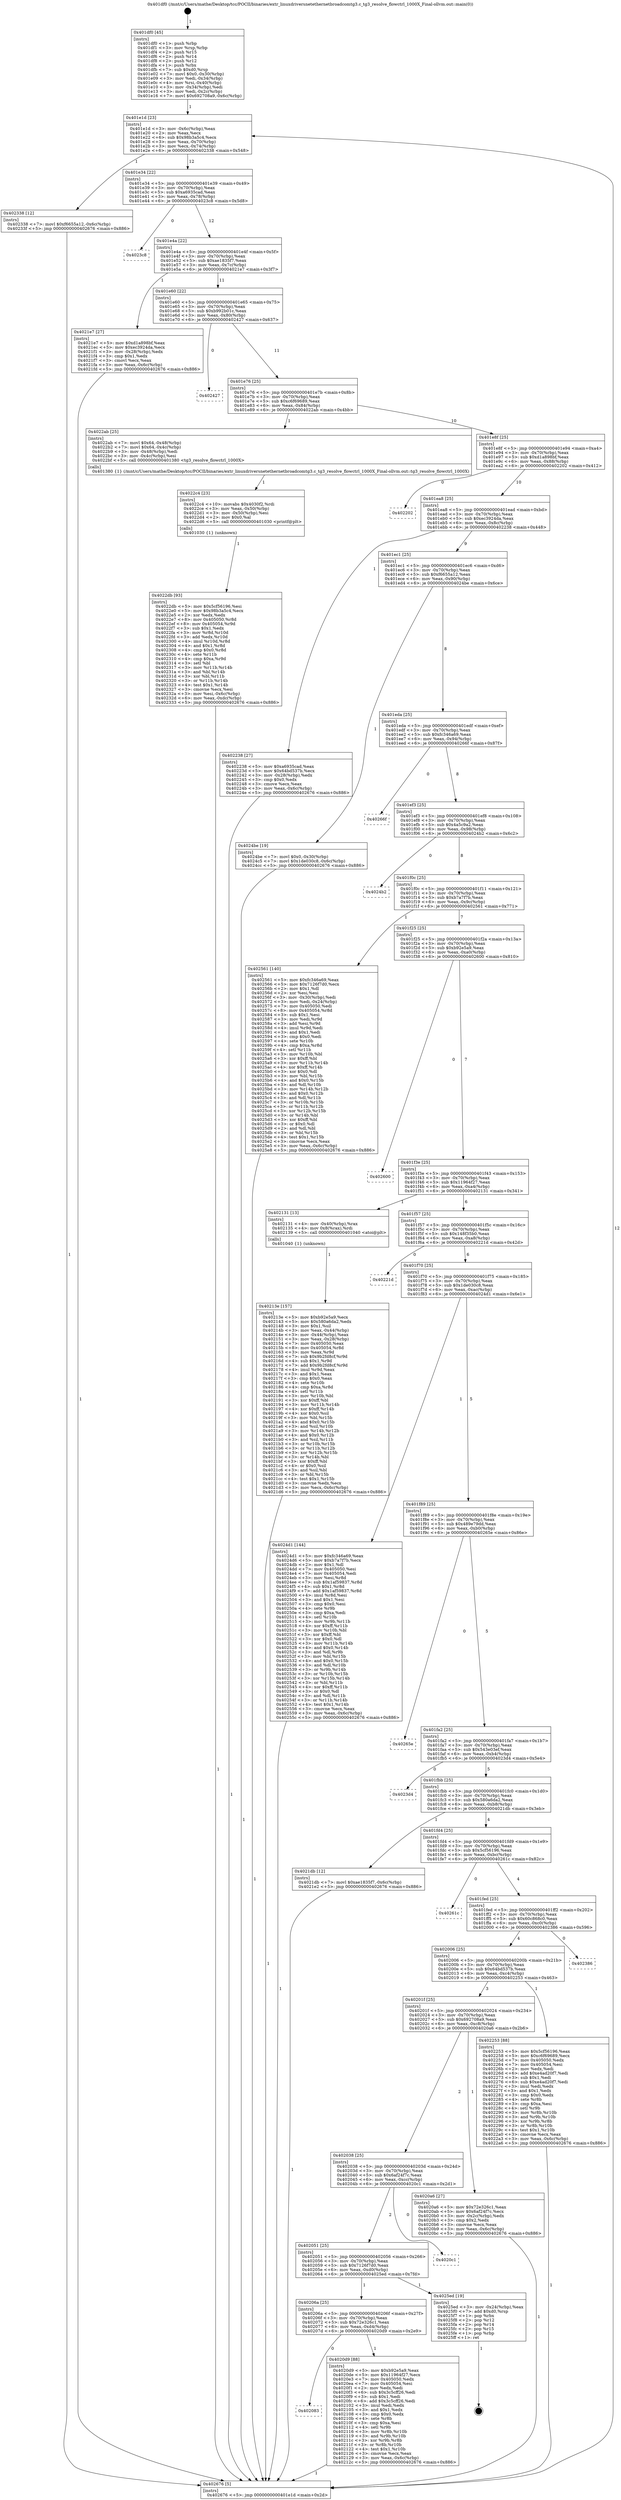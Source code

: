 digraph "0x401df0" {
  label = "0x401df0 (/mnt/c/Users/mathe/Desktop/tcc/POCII/binaries/extr_linuxdriversnetethernetbroadcomtg3.c_tg3_resolve_flowctrl_1000X_Final-ollvm.out::main(0))"
  labelloc = "t"
  node[shape=record]

  Entry [label="",width=0.3,height=0.3,shape=circle,fillcolor=black,style=filled]
  "0x401e1d" [label="{
     0x401e1d [23]\l
     | [instrs]\l
     &nbsp;&nbsp;0x401e1d \<+3\>: mov -0x6c(%rbp),%eax\l
     &nbsp;&nbsp;0x401e20 \<+2\>: mov %eax,%ecx\l
     &nbsp;&nbsp;0x401e22 \<+6\>: sub $0x98b3a5c4,%ecx\l
     &nbsp;&nbsp;0x401e28 \<+3\>: mov %eax,-0x70(%rbp)\l
     &nbsp;&nbsp;0x401e2b \<+3\>: mov %ecx,-0x74(%rbp)\l
     &nbsp;&nbsp;0x401e2e \<+6\>: je 0000000000402338 \<main+0x548\>\l
  }"]
  "0x402338" [label="{
     0x402338 [12]\l
     | [instrs]\l
     &nbsp;&nbsp;0x402338 \<+7\>: movl $0xf6655a12,-0x6c(%rbp)\l
     &nbsp;&nbsp;0x40233f \<+5\>: jmp 0000000000402676 \<main+0x886\>\l
  }"]
  "0x401e34" [label="{
     0x401e34 [22]\l
     | [instrs]\l
     &nbsp;&nbsp;0x401e34 \<+5\>: jmp 0000000000401e39 \<main+0x49\>\l
     &nbsp;&nbsp;0x401e39 \<+3\>: mov -0x70(%rbp),%eax\l
     &nbsp;&nbsp;0x401e3c \<+5\>: sub $0xa6935cad,%eax\l
     &nbsp;&nbsp;0x401e41 \<+3\>: mov %eax,-0x78(%rbp)\l
     &nbsp;&nbsp;0x401e44 \<+6\>: je 00000000004023c8 \<main+0x5d8\>\l
  }"]
  Exit [label="",width=0.3,height=0.3,shape=circle,fillcolor=black,style=filled,peripheries=2]
  "0x4023c8" [label="{
     0x4023c8\l
  }", style=dashed]
  "0x401e4a" [label="{
     0x401e4a [22]\l
     | [instrs]\l
     &nbsp;&nbsp;0x401e4a \<+5\>: jmp 0000000000401e4f \<main+0x5f\>\l
     &nbsp;&nbsp;0x401e4f \<+3\>: mov -0x70(%rbp),%eax\l
     &nbsp;&nbsp;0x401e52 \<+5\>: sub $0xae1835f7,%eax\l
     &nbsp;&nbsp;0x401e57 \<+3\>: mov %eax,-0x7c(%rbp)\l
     &nbsp;&nbsp;0x401e5a \<+6\>: je 00000000004021e7 \<main+0x3f7\>\l
  }"]
  "0x4022db" [label="{
     0x4022db [93]\l
     | [instrs]\l
     &nbsp;&nbsp;0x4022db \<+5\>: mov $0x5cf56196,%esi\l
     &nbsp;&nbsp;0x4022e0 \<+5\>: mov $0x98b3a5c4,%ecx\l
     &nbsp;&nbsp;0x4022e5 \<+2\>: xor %edx,%edx\l
     &nbsp;&nbsp;0x4022e7 \<+8\>: mov 0x405050,%r8d\l
     &nbsp;&nbsp;0x4022ef \<+8\>: mov 0x405054,%r9d\l
     &nbsp;&nbsp;0x4022f7 \<+3\>: sub $0x1,%edx\l
     &nbsp;&nbsp;0x4022fa \<+3\>: mov %r8d,%r10d\l
     &nbsp;&nbsp;0x4022fd \<+3\>: add %edx,%r10d\l
     &nbsp;&nbsp;0x402300 \<+4\>: imul %r10d,%r8d\l
     &nbsp;&nbsp;0x402304 \<+4\>: and $0x1,%r8d\l
     &nbsp;&nbsp;0x402308 \<+4\>: cmp $0x0,%r8d\l
     &nbsp;&nbsp;0x40230c \<+4\>: sete %r11b\l
     &nbsp;&nbsp;0x402310 \<+4\>: cmp $0xa,%r9d\l
     &nbsp;&nbsp;0x402314 \<+3\>: setl %bl\l
     &nbsp;&nbsp;0x402317 \<+3\>: mov %r11b,%r14b\l
     &nbsp;&nbsp;0x40231a \<+3\>: and %bl,%r14b\l
     &nbsp;&nbsp;0x40231d \<+3\>: xor %bl,%r11b\l
     &nbsp;&nbsp;0x402320 \<+3\>: or %r11b,%r14b\l
     &nbsp;&nbsp;0x402323 \<+4\>: test $0x1,%r14b\l
     &nbsp;&nbsp;0x402327 \<+3\>: cmovne %ecx,%esi\l
     &nbsp;&nbsp;0x40232a \<+3\>: mov %esi,-0x6c(%rbp)\l
     &nbsp;&nbsp;0x40232d \<+6\>: mov %eax,-0xdc(%rbp)\l
     &nbsp;&nbsp;0x402333 \<+5\>: jmp 0000000000402676 \<main+0x886\>\l
  }"]
  "0x4021e7" [label="{
     0x4021e7 [27]\l
     | [instrs]\l
     &nbsp;&nbsp;0x4021e7 \<+5\>: mov $0xd1a898bf,%eax\l
     &nbsp;&nbsp;0x4021ec \<+5\>: mov $0xec3924da,%ecx\l
     &nbsp;&nbsp;0x4021f1 \<+3\>: mov -0x28(%rbp),%edx\l
     &nbsp;&nbsp;0x4021f4 \<+3\>: cmp $0x1,%edx\l
     &nbsp;&nbsp;0x4021f7 \<+3\>: cmovl %ecx,%eax\l
     &nbsp;&nbsp;0x4021fa \<+3\>: mov %eax,-0x6c(%rbp)\l
     &nbsp;&nbsp;0x4021fd \<+5\>: jmp 0000000000402676 \<main+0x886\>\l
  }"]
  "0x401e60" [label="{
     0x401e60 [22]\l
     | [instrs]\l
     &nbsp;&nbsp;0x401e60 \<+5\>: jmp 0000000000401e65 \<main+0x75\>\l
     &nbsp;&nbsp;0x401e65 \<+3\>: mov -0x70(%rbp),%eax\l
     &nbsp;&nbsp;0x401e68 \<+5\>: sub $0xb992b01c,%eax\l
     &nbsp;&nbsp;0x401e6d \<+3\>: mov %eax,-0x80(%rbp)\l
     &nbsp;&nbsp;0x401e70 \<+6\>: je 0000000000402427 \<main+0x637\>\l
  }"]
  "0x4022c4" [label="{
     0x4022c4 [23]\l
     | [instrs]\l
     &nbsp;&nbsp;0x4022c4 \<+10\>: movabs $0x4030f2,%rdi\l
     &nbsp;&nbsp;0x4022ce \<+3\>: mov %eax,-0x50(%rbp)\l
     &nbsp;&nbsp;0x4022d1 \<+3\>: mov -0x50(%rbp),%esi\l
     &nbsp;&nbsp;0x4022d4 \<+2\>: mov $0x0,%al\l
     &nbsp;&nbsp;0x4022d6 \<+5\>: call 0000000000401030 \<printf@plt\>\l
     | [calls]\l
     &nbsp;&nbsp;0x401030 \{1\} (unknown)\l
  }"]
  "0x402427" [label="{
     0x402427\l
  }", style=dashed]
  "0x401e76" [label="{
     0x401e76 [25]\l
     | [instrs]\l
     &nbsp;&nbsp;0x401e76 \<+5\>: jmp 0000000000401e7b \<main+0x8b\>\l
     &nbsp;&nbsp;0x401e7b \<+3\>: mov -0x70(%rbp),%eax\l
     &nbsp;&nbsp;0x401e7e \<+5\>: sub $0xc6f69689,%eax\l
     &nbsp;&nbsp;0x401e83 \<+6\>: mov %eax,-0x84(%rbp)\l
     &nbsp;&nbsp;0x401e89 \<+6\>: je 00000000004022ab \<main+0x4bb\>\l
  }"]
  "0x40213e" [label="{
     0x40213e [157]\l
     | [instrs]\l
     &nbsp;&nbsp;0x40213e \<+5\>: mov $0xb92e5a9,%ecx\l
     &nbsp;&nbsp;0x402143 \<+5\>: mov $0x580a6da2,%edx\l
     &nbsp;&nbsp;0x402148 \<+3\>: mov $0x1,%sil\l
     &nbsp;&nbsp;0x40214b \<+3\>: mov %eax,-0x44(%rbp)\l
     &nbsp;&nbsp;0x40214e \<+3\>: mov -0x44(%rbp),%eax\l
     &nbsp;&nbsp;0x402151 \<+3\>: mov %eax,-0x28(%rbp)\l
     &nbsp;&nbsp;0x402154 \<+7\>: mov 0x405050,%eax\l
     &nbsp;&nbsp;0x40215b \<+8\>: mov 0x405054,%r8d\l
     &nbsp;&nbsp;0x402163 \<+3\>: mov %eax,%r9d\l
     &nbsp;&nbsp;0x402166 \<+7\>: sub $0x9b2fd8cf,%r9d\l
     &nbsp;&nbsp;0x40216d \<+4\>: sub $0x1,%r9d\l
     &nbsp;&nbsp;0x402171 \<+7\>: add $0x9b2fd8cf,%r9d\l
     &nbsp;&nbsp;0x402178 \<+4\>: imul %r9d,%eax\l
     &nbsp;&nbsp;0x40217c \<+3\>: and $0x1,%eax\l
     &nbsp;&nbsp;0x40217f \<+3\>: cmp $0x0,%eax\l
     &nbsp;&nbsp;0x402182 \<+4\>: sete %r10b\l
     &nbsp;&nbsp;0x402186 \<+4\>: cmp $0xa,%r8d\l
     &nbsp;&nbsp;0x40218a \<+4\>: setl %r11b\l
     &nbsp;&nbsp;0x40218e \<+3\>: mov %r10b,%bl\l
     &nbsp;&nbsp;0x402191 \<+3\>: xor $0xff,%bl\l
     &nbsp;&nbsp;0x402194 \<+3\>: mov %r11b,%r14b\l
     &nbsp;&nbsp;0x402197 \<+4\>: xor $0xff,%r14b\l
     &nbsp;&nbsp;0x40219b \<+4\>: xor $0x0,%sil\l
     &nbsp;&nbsp;0x40219f \<+3\>: mov %bl,%r15b\l
     &nbsp;&nbsp;0x4021a2 \<+4\>: and $0x0,%r15b\l
     &nbsp;&nbsp;0x4021a6 \<+3\>: and %sil,%r10b\l
     &nbsp;&nbsp;0x4021a9 \<+3\>: mov %r14b,%r12b\l
     &nbsp;&nbsp;0x4021ac \<+4\>: and $0x0,%r12b\l
     &nbsp;&nbsp;0x4021b0 \<+3\>: and %sil,%r11b\l
     &nbsp;&nbsp;0x4021b3 \<+3\>: or %r10b,%r15b\l
     &nbsp;&nbsp;0x4021b6 \<+3\>: or %r11b,%r12b\l
     &nbsp;&nbsp;0x4021b9 \<+3\>: xor %r12b,%r15b\l
     &nbsp;&nbsp;0x4021bc \<+3\>: or %r14b,%bl\l
     &nbsp;&nbsp;0x4021bf \<+3\>: xor $0xff,%bl\l
     &nbsp;&nbsp;0x4021c2 \<+4\>: or $0x0,%sil\l
     &nbsp;&nbsp;0x4021c6 \<+3\>: and %sil,%bl\l
     &nbsp;&nbsp;0x4021c9 \<+3\>: or %bl,%r15b\l
     &nbsp;&nbsp;0x4021cc \<+4\>: test $0x1,%r15b\l
     &nbsp;&nbsp;0x4021d0 \<+3\>: cmovne %edx,%ecx\l
     &nbsp;&nbsp;0x4021d3 \<+3\>: mov %ecx,-0x6c(%rbp)\l
     &nbsp;&nbsp;0x4021d6 \<+5\>: jmp 0000000000402676 \<main+0x886\>\l
  }"]
  "0x4022ab" [label="{
     0x4022ab [25]\l
     | [instrs]\l
     &nbsp;&nbsp;0x4022ab \<+7\>: movl $0x64,-0x48(%rbp)\l
     &nbsp;&nbsp;0x4022b2 \<+7\>: movl $0x64,-0x4c(%rbp)\l
     &nbsp;&nbsp;0x4022b9 \<+3\>: mov -0x48(%rbp),%edi\l
     &nbsp;&nbsp;0x4022bc \<+3\>: mov -0x4c(%rbp),%esi\l
     &nbsp;&nbsp;0x4022bf \<+5\>: call 0000000000401380 \<tg3_resolve_flowctrl_1000X\>\l
     | [calls]\l
     &nbsp;&nbsp;0x401380 \{1\} (/mnt/c/Users/mathe/Desktop/tcc/POCII/binaries/extr_linuxdriversnetethernetbroadcomtg3.c_tg3_resolve_flowctrl_1000X_Final-ollvm.out::tg3_resolve_flowctrl_1000X)\l
  }"]
  "0x401e8f" [label="{
     0x401e8f [25]\l
     | [instrs]\l
     &nbsp;&nbsp;0x401e8f \<+5\>: jmp 0000000000401e94 \<main+0xa4\>\l
     &nbsp;&nbsp;0x401e94 \<+3\>: mov -0x70(%rbp),%eax\l
     &nbsp;&nbsp;0x401e97 \<+5\>: sub $0xd1a898bf,%eax\l
     &nbsp;&nbsp;0x401e9c \<+6\>: mov %eax,-0x88(%rbp)\l
     &nbsp;&nbsp;0x401ea2 \<+6\>: je 0000000000402202 \<main+0x412\>\l
  }"]
  "0x402083" [label="{
     0x402083\l
  }", style=dashed]
  "0x402202" [label="{
     0x402202\l
  }", style=dashed]
  "0x401ea8" [label="{
     0x401ea8 [25]\l
     | [instrs]\l
     &nbsp;&nbsp;0x401ea8 \<+5\>: jmp 0000000000401ead \<main+0xbd\>\l
     &nbsp;&nbsp;0x401ead \<+3\>: mov -0x70(%rbp),%eax\l
     &nbsp;&nbsp;0x401eb0 \<+5\>: sub $0xec3924da,%eax\l
     &nbsp;&nbsp;0x401eb5 \<+6\>: mov %eax,-0x8c(%rbp)\l
     &nbsp;&nbsp;0x401ebb \<+6\>: je 0000000000402238 \<main+0x448\>\l
  }"]
  "0x4020d9" [label="{
     0x4020d9 [88]\l
     | [instrs]\l
     &nbsp;&nbsp;0x4020d9 \<+5\>: mov $0xb92e5a9,%eax\l
     &nbsp;&nbsp;0x4020de \<+5\>: mov $0x11964f27,%ecx\l
     &nbsp;&nbsp;0x4020e3 \<+7\>: mov 0x405050,%edx\l
     &nbsp;&nbsp;0x4020ea \<+7\>: mov 0x405054,%esi\l
     &nbsp;&nbsp;0x4020f1 \<+2\>: mov %edx,%edi\l
     &nbsp;&nbsp;0x4020f3 \<+6\>: sub $0x3c5cff26,%edi\l
     &nbsp;&nbsp;0x4020f9 \<+3\>: sub $0x1,%edi\l
     &nbsp;&nbsp;0x4020fc \<+6\>: add $0x3c5cff26,%edi\l
     &nbsp;&nbsp;0x402102 \<+3\>: imul %edi,%edx\l
     &nbsp;&nbsp;0x402105 \<+3\>: and $0x1,%edx\l
     &nbsp;&nbsp;0x402108 \<+3\>: cmp $0x0,%edx\l
     &nbsp;&nbsp;0x40210b \<+4\>: sete %r8b\l
     &nbsp;&nbsp;0x40210f \<+3\>: cmp $0xa,%esi\l
     &nbsp;&nbsp;0x402112 \<+4\>: setl %r9b\l
     &nbsp;&nbsp;0x402116 \<+3\>: mov %r8b,%r10b\l
     &nbsp;&nbsp;0x402119 \<+3\>: and %r9b,%r10b\l
     &nbsp;&nbsp;0x40211c \<+3\>: xor %r9b,%r8b\l
     &nbsp;&nbsp;0x40211f \<+3\>: or %r8b,%r10b\l
     &nbsp;&nbsp;0x402122 \<+4\>: test $0x1,%r10b\l
     &nbsp;&nbsp;0x402126 \<+3\>: cmovne %ecx,%eax\l
     &nbsp;&nbsp;0x402129 \<+3\>: mov %eax,-0x6c(%rbp)\l
     &nbsp;&nbsp;0x40212c \<+5\>: jmp 0000000000402676 \<main+0x886\>\l
  }"]
  "0x402238" [label="{
     0x402238 [27]\l
     | [instrs]\l
     &nbsp;&nbsp;0x402238 \<+5\>: mov $0xa6935cad,%eax\l
     &nbsp;&nbsp;0x40223d \<+5\>: mov $0x64bd537b,%ecx\l
     &nbsp;&nbsp;0x402242 \<+3\>: mov -0x28(%rbp),%edx\l
     &nbsp;&nbsp;0x402245 \<+3\>: cmp $0x0,%edx\l
     &nbsp;&nbsp;0x402248 \<+3\>: cmove %ecx,%eax\l
     &nbsp;&nbsp;0x40224b \<+3\>: mov %eax,-0x6c(%rbp)\l
     &nbsp;&nbsp;0x40224e \<+5\>: jmp 0000000000402676 \<main+0x886\>\l
  }"]
  "0x401ec1" [label="{
     0x401ec1 [25]\l
     | [instrs]\l
     &nbsp;&nbsp;0x401ec1 \<+5\>: jmp 0000000000401ec6 \<main+0xd6\>\l
     &nbsp;&nbsp;0x401ec6 \<+3\>: mov -0x70(%rbp),%eax\l
     &nbsp;&nbsp;0x401ec9 \<+5\>: sub $0xf6655a12,%eax\l
     &nbsp;&nbsp;0x401ece \<+6\>: mov %eax,-0x90(%rbp)\l
     &nbsp;&nbsp;0x401ed4 \<+6\>: je 00000000004024be \<main+0x6ce\>\l
  }"]
  "0x40206a" [label="{
     0x40206a [25]\l
     | [instrs]\l
     &nbsp;&nbsp;0x40206a \<+5\>: jmp 000000000040206f \<main+0x27f\>\l
     &nbsp;&nbsp;0x40206f \<+3\>: mov -0x70(%rbp),%eax\l
     &nbsp;&nbsp;0x402072 \<+5\>: sub $0x72e326c1,%eax\l
     &nbsp;&nbsp;0x402077 \<+6\>: mov %eax,-0xd4(%rbp)\l
     &nbsp;&nbsp;0x40207d \<+6\>: je 00000000004020d9 \<main+0x2e9\>\l
  }"]
  "0x4024be" [label="{
     0x4024be [19]\l
     | [instrs]\l
     &nbsp;&nbsp;0x4024be \<+7\>: movl $0x0,-0x30(%rbp)\l
     &nbsp;&nbsp;0x4024c5 \<+7\>: movl $0x1de030c8,-0x6c(%rbp)\l
     &nbsp;&nbsp;0x4024cc \<+5\>: jmp 0000000000402676 \<main+0x886\>\l
  }"]
  "0x401eda" [label="{
     0x401eda [25]\l
     | [instrs]\l
     &nbsp;&nbsp;0x401eda \<+5\>: jmp 0000000000401edf \<main+0xef\>\l
     &nbsp;&nbsp;0x401edf \<+3\>: mov -0x70(%rbp),%eax\l
     &nbsp;&nbsp;0x401ee2 \<+5\>: sub $0xfc346a69,%eax\l
     &nbsp;&nbsp;0x401ee7 \<+6\>: mov %eax,-0x94(%rbp)\l
     &nbsp;&nbsp;0x401eed \<+6\>: je 000000000040266f \<main+0x87f\>\l
  }"]
  "0x4025ed" [label="{
     0x4025ed [19]\l
     | [instrs]\l
     &nbsp;&nbsp;0x4025ed \<+3\>: mov -0x24(%rbp),%eax\l
     &nbsp;&nbsp;0x4025f0 \<+7\>: add $0xd0,%rsp\l
     &nbsp;&nbsp;0x4025f7 \<+1\>: pop %rbx\l
     &nbsp;&nbsp;0x4025f8 \<+2\>: pop %r12\l
     &nbsp;&nbsp;0x4025fa \<+2\>: pop %r14\l
     &nbsp;&nbsp;0x4025fc \<+2\>: pop %r15\l
     &nbsp;&nbsp;0x4025fe \<+1\>: pop %rbp\l
     &nbsp;&nbsp;0x4025ff \<+1\>: ret\l
  }"]
  "0x40266f" [label="{
     0x40266f\l
  }", style=dashed]
  "0x401ef3" [label="{
     0x401ef3 [25]\l
     | [instrs]\l
     &nbsp;&nbsp;0x401ef3 \<+5\>: jmp 0000000000401ef8 \<main+0x108\>\l
     &nbsp;&nbsp;0x401ef8 \<+3\>: mov -0x70(%rbp),%eax\l
     &nbsp;&nbsp;0x401efb \<+5\>: sub $0x4a5c9a2,%eax\l
     &nbsp;&nbsp;0x401f00 \<+6\>: mov %eax,-0x98(%rbp)\l
     &nbsp;&nbsp;0x401f06 \<+6\>: je 00000000004024b2 \<main+0x6c2\>\l
  }"]
  "0x402051" [label="{
     0x402051 [25]\l
     | [instrs]\l
     &nbsp;&nbsp;0x402051 \<+5\>: jmp 0000000000402056 \<main+0x266\>\l
     &nbsp;&nbsp;0x402056 \<+3\>: mov -0x70(%rbp),%eax\l
     &nbsp;&nbsp;0x402059 \<+5\>: sub $0x7126f7d0,%eax\l
     &nbsp;&nbsp;0x40205e \<+6\>: mov %eax,-0xd0(%rbp)\l
     &nbsp;&nbsp;0x402064 \<+6\>: je 00000000004025ed \<main+0x7fd\>\l
  }"]
  "0x4024b2" [label="{
     0x4024b2\l
  }", style=dashed]
  "0x401f0c" [label="{
     0x401f0c [25]\l
     | [instrs]\l
     &nbsp;&nbsp;0x401f0c \<+5\>: jmp 0000000000401f11 \<main+0x121\>\l
     &nbsp;&nbsp;0x401f11 \<+3\>: mov -0x70(%rbp),%eax\l
     &nbsp;&nbsp;0x401f14 \<+5\>: sub $0xb7a7f7b,%eax\l
     &nbsp;&nbsp;0x401f19 \<+6\>: mov %eax,-0x9c(%rbp)\l
     &nbsp;&nbsp;0x401f1f \<+6\>: je 0000000000402561 \<main+0x771\>\l
  }"]
  "0x4020c1" [label="{
     0x4020c1\l
  }", style=dashed]
  "0x402561" [label="{
     0x402561 [140]\l
     | [instrs]\l
     &nbsp;&nbsp;0x402561 \<+5\>: mov $0xfc346a69,%eax\l
     &nbsp;&nbsp;0x402566 \<+5\>: mov $0x7126f7d0,%ecx\l
     &nbsp;&nbsp;0x40256b \<+2\>: mov $0x1,%dl\l
     &nbsp;&nbsp;0x40256d \<+2\>: xor %esi,%esi\l
     &nbsp;&nbsp;0x40256f \<+3\>: mov -0x30(%rbp),%edi\l
     &nbsp;&nbsp;0x402572 \<+3\>: mov %edi,-0x24(%rbp)\l
     &nbsp;&nbsp;0x402575 \<+7\>: mov 0x405050,%edi\l
     &nbsp;&nbsp;0x40257c \<+8\>: mov 0x405054,%r8d\l
     &nbsp;&nbsp;0x402584 \<+3\>: sub $0x1,%esi\l
     &nbsp;&nbsp;0x402587 \<+3\>: mov %edi,%r9d\l
     &nbsp;&nbsp;0x40258a \<+3\>: add %esi,%r9d\l
     &nbsp;&nbsp;0x40258d \<+4\>: imul %r9d,%edi\l
     &nbsp;&nbsp;0x402591 \<+3\>: and $0x1,%edi\l
     &nbsp;&nbsp;0x402594 \<+3\>: cmp $0x0,%edi\l
     &nbsp;&nbsp;0x402597 \<+4\>: sete %r10b\l
     &nbsp;&nbsp;0x40259b \<+4\>: cmp $0xa,%r8d\l
     &nbsp;&nbsp;0x40259f \<+4\>: setl %r11b\l
     &nbsp;&nbsp;0x4025a3 \<+3\>: mov %r10b,%bl\l
     &nbsp;&nbsp;0x4025a6 \<+3\>: xor $0xff,%bl\l
     &nbsp;&nbsp;0x4025a9 \<+3\>: mov %r11b,%r14b\l
     &nbsp;&nbsp;0x4025ac \<+4\>: xor $0xff,%r14b\l
     &nbsp;&nbsp;0x4025b0 \<+3\>: xor $0x0,%dl\l
     &nbsp;&nbsp;0x4025b3 \<+3\>: mov %bl,%r15b\l
     &nbsp;&nbsp;0x4025b6 \<+4\>: and $0x0,%r15b\l
     &nbsp;&nbsp;0x4025ba \<+3\>: and %dl,%r10b\l
     &nbsp;&nbsp;0x4025bd \<+3\>: mov %r14b,%r12b\l
     &nbsp;&nbsp;0x4025c0 \<+4\>: and $0x0,%r12b\l
     &nbsp;&nbsp;0x4025c4 \<+3\>: and %dl,%r11b\l
     &nbsp;&nbsp;0x4025c7 \<+3\>: or %r10b,%r15b\l
     &nbsp;&nbsp;0x4025ca \<+3\>: or %r11b,%r12b\l
     &nbsp;&nbsp;0x4025cd \<+3\>: xor %r12b,%r15b\l
     &nbsp;&nbsp;0x4025d0 \<+3\>: or %r14b,%bl\l
     &nbsp;&nbsp;0x4025d3 \<+3\>: xor $0xff,%bl\l
     &nbsp;&nbsp;0x4025d6 \<+3\>: or $0x0,%dl\l
     &nbsp;&nbsp;0x4025d9 \<+2\>: and %dl,%bl\l
     &nbsp;&nbsp;0x4025db \<+3\>: or %bl,%r15b\l
     &nbsp;&nbsp;0x4025de \<+4\>: test $0x1,%r15b\l
     &nbsp;&nbsp;0x4025e2 \<+3\>: cmovne %ecx,%eax\l
     &nbsp;&nbsp;0x4025e5 \<+3\>: mov %eax,-0x6c(%rbp)\l
     &nbsp;&nbsp;0x4025e8 \<+5\>: jmp 0000000000402676 \<main+0x886\>\l
  }"]
  "0x401f25" [label="{
     0x401f25 [25]\l
     | [instrs]\l
     &nbsp;&nbsp;0x401f25 \<+5\>: jmp 0000000000401f2a \<main+0x13a\>\l
     &nbsp;&nbsp;0x401f2a \<+3\>: mov -0x70(%rbp),%eax\l
     &nbsp;&nbsp;0x401f2d \<+5\>: sub $0xb92e5a9,%eax\l
     &nbsp;&nbsp;0x401f32 \<+6\>: mov %eax,-0xa0(%rbp)\l
     &nbsp;&nbsp;0x401f38 \<+6\>: je 0000000000402600 \<main+0x810\>\l
  }"]
  "0x401df0" [label="{
     0x401df0 [45]\l
     | [instrs]\l
     &nbsp;&nbsp;0x401df0 \<+1\>: push %rbp\l
     &nbsp;&nbsp;0x401df1 \<+3\>: mov %rsp,%rbp\l
     &nbsp;&nbsp;0x401df4 \<+2\>: push %r15\l
     &nbsp;&nbsp;0x401df6 \<+2\>: push %r14\l
     &nbsp;&nbsp;0x401df8 \<+2\>: push %r12\l
     &nbsp;&nbsp;0x401dfa \<+1\>: push %rbx\l
     &nbsp;&nbsp;0x401dfb \<+7\>: sub $0xd0,%rsp\l
     &nbsp;&nbsp;0x401e02 \<+7\>: movl $0x0,-0x30(%rbp)\l
     &nbsp;&nbsp;0x401e09 \<+3\>: mov %edi,-0x34(%rbp)\l
     &nbsp;&nbsp;0x401e0c \<+4\>: mov %rsi,-0x40(%rbp)\l
     &nbsp;&nbsp;0x401e10 \<+3\>: mov -0x34(%rbp),%edi\l
     &nbsp;&nbsp;0x401e13 \<+3\>: mov %edi,-0x2c(%rbp)\l
     &nbsp;&nbsp;0x401e16 \<+7\>: movl $0x692708a9,-0x6c(%rbp)\l
  }"]
  "0x402600" [label="{
     0x402600\l
  }", style=dashed]
  "0x401f3e" [label="{
     0x401f3e [25]\l
     | [instrs]\l
     &nbsp;&nbsp;0x401f3e \<+5\>: jmp 0000000000401f43 \<main+0x153\>\l
     &nbsp;&nbsp;0x401f43 \<+3\>: mov -0x70(%rbp),%eax\l
     &nbsp;&nbsp;0x401f46 \<+5\>: sub $0x11964f27,%eax\l
     &nbsp;&nbsp;0x401f4b \<+6\>: mov %eax,-0xa4(%rbp)\l
     &nbsp;&nbsp;0x401f51 \<+6\>: je 0000000000402131 \<main+0x341\>\l
  }"]
  "0x402676" [label="{
     0x402676 [5]\l
     | [instrs]\l
     &nbsp;&nbsp;0x402676 \<+5\>: jmp 0000000000401e1d \<main+0x2d\>\l
  }"]
  "0x402131" [label="{
     0x402131 [13]\l
     | [instrs]\l
     &nbsp;&nbsp;0x402131 \<+4\>: mov -0x40(%rbp),%rax\l
     &nbsp;&nbsp;0x402135 \<+4\>: mov 0x8(%rax),%rdi\l
     &nbsp;&nbsp;0x402139 \<+5\>: call 0000000000401040 \<atoi@plt\>\l
     | [calls]\l
     &nbsp;&nbsp;0x401040 \{1\} (unknown)\l
  }"]
  "0x401f57" [label="{
     0x401f57 [25]\l
     | [instrs]\l
     &nbsp;&nbsp;0x401f57 \<+5\>: jmp 0000000000401f5c \<main+0x16c\>\l
     &nbsp;&nbsp;0x401f5c \<+3\>: mov -0x70(%rbp),%eax\l
     &nbsp;&nbsp;0x401f5f \<+5\>: sub $0x148f35b0,%eax\l
     &nbsp;&nbsp;0x401f64 \<+6\>: mov %eax,-0xa8(%rbp)\l
     &nbsp;&nbsp;0x401f6a \<+6\>: je 000000000040221d \<main+0x42d\>\l
  }"]
  "0x402038" [label="{
     0x402038 [25]\l
     | [instrs]\l
     &nbsp;&nbsp;0x402038 \<+5\>: jmp 000000000040203d \<main+0x24d\>\l
     &nbsp;&nbsp;0x40203d \<+3\>: mov -0x70(%rbp),%eax\l
     &nbsp;&nbsp;0x402040 \<+5\>: sub $0x6af24f7c,%eax\l
     &nbsp;&nbsp;0x402045 \<+6\>: mov %eax,-0xcc(%rbp)\l
     &nbsp;&nbsp;0x40204b \<+6\>: je 00000000004020c1 \<main+0x2d1\>\l
  }"]
  "0x40221d" [label="{
     0x40221d\l
  }", style=dashed]
  "0x401f70" [label="{
     0x401f70 [25]\l
     | [instrs]\l
     &nbsp;&nbsp;0x401f70 \<+5\>: jmp 0000000000401f75 \<main+0x185\>\l
     &nbsp;&nbsp;0x401f75 \<+3\>: mov -0x70(%rbp),%eax\l
     &nbsp;&nbsp;0x401f78 \<+5\>: sub $0x1de030c8,%eax\l
     &nbsp;&nbsp;0x401f7d \<+6\>: mov %eax,-0xac(%rbp)\l
     &nbsp;&nbsp;0x401f83 \<+6\>: je 00000000004024d1 \<main+0x6e1\>\l
  }"]
  "0x4020a6" [label="{
     0x4020a6 [27]\l
     | [instrs]\l
     &nbsp;&nbsp;0x4020a6 \<+5\>: mov $0x72e326c1,%eax\l
     &nbsp;&nbsp;0x4020ab \<+5\>: mov $0x6af24f7c,%ecx\l
     &nbsp;&nbsp;0x4020b0 \<+3\>: mov -0x2c(%rbp),%edx\l
     &nbsp;&nbsp;0x4020b3 \<+3\>: cmp $0x2,%edx\l
     &nbsp;&nbsp;0x4020b6 \<+3\>: cmovne %ecx,%eax\l
     &nbsp;&nbsp;0x4020b9 \<+3\>: mov %eax,-0x6c(%rbp)\l
     &nbsp;&nbsp;0x4020bc \<+5\>: jmp 0000000000402676 \<main+0x886\>\l
  }"]
  "0x4024d1" [label="{
     0x4024d1 [144]\l
     | [instrs]\l
     &nbsp;&nbsp;0x4024d1 \<+5\>: mov $0xfc346a69,%eax\l
     &nbsp;&nbsp;0x4024d6 \<+5\>: mov $0xb7a7f7b,%ecx\l
     &nbsp;&nbsp;0x4024db \<+2\>: mov $0x1,%dl\l
     &nbsp;&nbsp;0x4024dd \<+7\>: mov 0x405050,%esi\l
     &nbsp;&nbsp;0x4024e4 \<+7\>: mov 0x405054,%edi\l
     &nbsp;&nbsp;0x4024eb \<+3\>: mov %esi,%r8d\l
     &nbsp;&nbsp;0x4024ee \<+7\>: sub $0x1af59837,%r8d\l
     &nbsp;&nbsp;0x4024f5 \<+4\>: sub $0x1,%r8d\l
     &nbsp;&nbsp;0x4024f9 \<+7\>: add $0x1af59837,%r8d\l
     &nbsp;&nbsp;0x402500 \<+4\>: imul %r8d,%esi\l
     &nbsp;&nbsp;0x402504 \<+3\>: and $0x1,%esi\l
     &nbsp;&nbsp;0x402507 \<+3\>: cmp $0x0,%esi\l
     &nbsp;&nbsp;0x40250a \<+4\>: sete %r9b\l
     &nbsp;&nbsp;0x40250e \<+3\>: cmp $0xa,%edi\l
     &nbsp;&nbsp;0x402511 \<+4\>: setl %r10b\l
     &nbsp;&nbsp;0x402515 \<+3\>: mov %r9b,%r11b\l
     &nbsp;&nbsp;0x402518 \<+4\>: xor $0xff,%r11b\l
     &nbsp;&nbsp;0x40251c \<+3\>: mov %r10b,%bl\l
     &nbsp;&nbsp;0x40251f \<+3\>: xor $0xff,%bl\l
     &nbsp;&nbsp;0x402522 \<+3\>: xor $0x0,%dl\l
     &nbsp;&nbsp;0x402525 \<+3\>: mov %r11b,%r14b\l
     &nbsp;&nbsp;0x402528 \<+4\>: and $0x0,%r14b\l
     &nbsp;&nbsp;0x40252c \<+3\>: and %dl,%r9b\l
     &nbsp;&nbsp;0x40252f \<+3\>: mov %bl,%r15b\l
     &nbsp;&nbsp;0x402532 \<+4\>: and $0x0,%r15b\l
     &nbsp;&nbsp;0x402536 \<+3\>: and %dl,%r10b\l
     &nbsp;&nbsp;0x402539 \<+3\>: or %r9b,%r14b\l
     &nbsp;&nbsp;0x40253c \<+3\>: or %r10b,%r15b\l
     &nbsp;&nbsp;0x40253f \<+3\>: xor %r15b,%r14b\l
     &nbsp;&nbsp;0x402542 \<+3\>: or %bl,%r11b\l
     &nbsp;&nbsp;0x402545 \<+4\>: xor $0xff,%r11b\l
     &nbsp;&nbsp;0x402549 \<+3\>: or $0x0,%dl\l
     &nbsp;&nbsp;0x40254c \<+3\>: and %dl,%r11b\l
     &nbsp;&nbsp;0x40254f \<+3\>: or %r11b,%r14b\l
     &nbsp;&nbsp;0x402552 \<+4\>: test $0x1,%r14b\l
     &nbsp;&nbsp;0x402556 \<+3\>: cmovne %ecx,%eax\l
     &nbsp;&nbsp;0x402559 \<+3\>: mov %eax,-0x6c(%rbp)\l
     &nbsp;&nbsp;0x40255c \<+5\>: jmp 0000000000402676 \<main+0x886\>\l
  }"]
  "0x401f89" [label="{
     0x401f89 [25]\l
     | [instrs]\l
     &nbsp;&nbsp;0x401f89 \<+5\>: jmp 0000000000401f8e \<main+0x19e\>\l
     &nbsp;&nbsp;0x401f8e \<+3\>: mov -0x70(%rbp),%eax\l
     &nbsp;&nbsp;0x401f91 \<+5\>: sub $0x489e79dd,%eax\l
     &nbsp;&nbsp;0x401f96 \<+6\>: mov %eax,-0xb0(%rbp)\l
     &nbsp;&nbsp;0x401f9c \<+6\>: je 000000000040265e \<main+0x86e\>\l
  }"]
  "0x40201f" [label="{
     0x40201f [25]\l
     | [instrs]\l
     &nbsp;&nbsp;0x40201f \<+5\>: jmp 0000000000402024 \<main+0x234\>\l
     &nbsp;&nbsp;0x402024 \<+3\>: mov -0x70(%rbp),%eax\l
     &nbsp;&nbsp;0x402027 \<+5\>: sub $0x692708a9,%eax\l
     &nbsp;&nbsp;0x40202c \<+6\>: mov %eax,-0xc8(%rbp)\l
     &nbsp;&nbsp;0x402032 \<+6\>: je 00000000004020a6 \<main+0x2b6\>\l
  }"]
  "0x40265e" [label="{
     0x40265e\l
  }", style=dashed]
  "0x401fa2" [label="{
     0x401fa2 [25]\l
     | [instrs]\l
     &nbsp;&nbsp;0x401fa2 \<+5\>: jmp 0000000000401fa7 \<main+0x1b7\>\l
     &nbsp;&nbsp;0x401fa7 \<+3\>: mov -0x70(%rbp),%eax\l
     &nbsp;&nbsp;0x401faa \<+5\>: sub $0x543e03ef,%eax\l
     &nbsp;&nbsp;0x401faf \<+6\>: mov %eax,-0xb4(%rbp)\l
     &nbsp;&nbsp;0x401fb5 \<+6\>: je 00000000004023d4 \<main+0x5e4\>\l
  }"]
  "0x402253" [label="{
     0x402253 [88]\l
     | [instrs]\l
     &nbsp;&nbsp;0x402253 \<+5\>: mov $0x5cf56196,%eax\l
     &nbsp;&nbsp;0x402258 \<+5\>: mov $0xc6f69689,%ecx\l
     &nbsp;&nbsp;0x40225d \<+7\>: mov 0x405050,%edx\l
     &nbsp;&nbsp;0x402264 \<+7\>: mov 0x405054,%esi\l
     &nbsp;&nbsp;0x40226b \<+2\>: mov %edx,%edi\l
     &nbsp;&nbsp;0x40226d \<+6\>: add $0xe4ad20f7,%edi\l
     &nbsp;&nbsp;0x402273 \<+3\>: sub $0x1,%edi\l
     &nbsp;&nbsp;0x402276 \<+6\>: sub $0xe4ad20f7,%edi\l
     &nbsp;&nbsp;0x40227c \<+3\>: imul %edi,%edx\l
     &nbsp;&nbsp;0x40227f \<+3\>: and $0x1,%edx\l
     &nbsp;&nbsp;0x402282 \<+3\>: cmp $0x0,%edx\l
     &nbsp;&nbsp;0x402285 \<+4\>: sete %r8b\l
     &nbsp;&nbsp;0x402289 \<+3\>: cmp $0xa,%esi\l
     &nbsp;&nbsp;0x40228c \<+4\>: setl %r9b\l
     &nbsp;&nbsp;0x402290 \<+3\>: mov %r8b,%r10b\l
     &nbsp;&nbsp;0x402293 \<+3\>: and %r9b,%r10b\l
     &nbsp;&nbsp;0x402296 \<+3\>: xor %r9b,%r8b\l
     &nbsp;&nbsp;0x402299 \<+3\>: or %r8b,%r10b\l
     &nbsp;&nbsp;0x40229c \<+4\>: test $0x1,%r10b\l
     &nbsp;&nbsp;0x4022a0 \<+3\>: cmovne %ecx,%eax\l
     &nbsp;&nbsp;0x4022a3 \<+3\>: mov %eax,-0x6c(%rbp)\l
     &nbsp;&nbsp;0x4022a6 \<+5\>: jmp 0000000000402676 \<main+0x886\>\l
  }"]
  "0x4023d4" [label="{
     0x4023d4\l
  }", style=dashed]
  "0x401fbb" [label="{
     0x401fbb [25]\l
     | [instrs]\l
     &nbsp;&nbsp;0x401fbb \<+5\>: jmp 0000000000401fc0 \<main+0x1d0\>\l
     &nbsp;&nbsp;0x401fc0 \<+3\>: mov -0x70(%rbp),%eax\l
     &nbsp;&nbsp;0x401fc3 \<+5\>: sub $0x580a6da2,%eax\l
     &nbsp;&nbsp;0x401fc8 \<+6\>: mov %eax,-0xb8(%rbp)\l
     &nbsp;&nbsp;0x401fce \<+6\>: je 00000000004021db \<main+0x3eb\>\l
  }"]
  "0x402006" [label="{
     0x402006 [25]\l
     | [instrs]\l
     &nbsp;&nbsp;0x402006 \<+5\>: jmp 000000000040200b \<main+0x21b\>\l
     &nbsp;&nbsp;0x40200b \<+3\>: mov -0x70(%rbp),%eax\l
     &nbsp;&nbsp;0x40200e \<+5\>: sub $0x64bd537b,%eax\l
     &nbsp;&nbsp;0x402013 \<+6\>: mov %eax,-0xc4(%rbp)\l
     &nbsp;&nbsp;0x402019 \<+6\>: je 0000000000402253 \<main+0x463\>\l
  }"]
  "0x4021db" [label="{
     0x4021db [12]\l
     | [instrs]\l
     &nbsp;&nbsp;0x4021db \<+7\>: movl $0xae1835f7,-0x6c(%rbp)\l
     &nbsp;&nbsp;0x4021e2 \<+5\>: jmp 0000000000402676 \<main+0x886\>\l
  }"]
  "0x401fd4" [label="{
     0x401fd4 [25]\l
     | [instrs]\l
     &nbsp;&nbsp;0x401fd4 \<+5\>: jmp 0000000000401fd9 \<main+0x1e9\>\l
     &nbsp;&nbsp;0x401fd9 \<+3\>: mov -0x70(%rbp),%eax\l
     &nbsp;&nbsp;0x401fdc \<+5\>: sub $0x5cf56196,%eax\l
     &nbsp;&nbsp;0x401fe1 \<+6\>: mov %eax,-0xbc(%rbp)\l
     &nbsp;&nbsp;0x401fe7 \<+6\>: je 000000000040261c \<main+0x82c\>\l
  }"]
  "0x402386" [label="{
     0x402386\l
  }", style=dashed]
  "0x40261c" [label="{
     0x40261c\l
  }", style=dashed]
  "0x401fed" [label="{
     0x401fed [25]\l
     | [instrs]\l
     &nbsp;&nbsp;0x401fed \<+5\>: jmp 0000000000401ff2 \<main+0x202\>\l
     &nbsp;&nbsp;0x401ff2 \<+3\>: mov -0x70(%rbp),%eax\l
     &nbsp;&nbsp;0x401ff5 \<+5\>: sub $0x60c868c0,%eax\l
     &nbsp;&nbsp;0x401ffa \<+6\>: mov %eax,-0xc0(%rbp)\l
     &nbsp;&nbsp;0x402000 \<+6\>: je 0000000000402386 \<main+0x596\>\l
  }"]
  Entry -> "0x401df0" [label=" 1"]
  "0x401e1d" -> "0x402338" [label=" 1"]
  "0x401e1d" -> "0x401e34" [label=" 12"]
  "0x4025ed" -> Exit [label=" 1"]
  "0x401e34" -> "0x4023c8" [label=" 0"]
  "0x401e34" -> "0x401e4a" [label=" 12"]
  "0x402561" -> "0x402676" [label=" 1"]
  "0x401e4a" -> "0x4021e7" [label=" 1"]
  "0x401e4a" -> "0x401e60" [label=" 11"]
  "0x4024d1" -> "0x402676" [label=" 1"]
  "0x401e60" -> "0x402427" [label=" 0"]
  "0x401e60" -> "0x401e76" [label=" 11"]
  "0x4024be" -> "0x402676" [label=" 1"]
  "0x401e76" -> "0x4022ab" [label=" 1"]
  "0x401e76" -> "0x401e8f" [label=" 10"]
  "0x402338" -> "0x402676" [label=" 1"]
  "0x401e8f" -> "0x402202" [label=" 0"]
  "0x401e8f" -> "0x401ea8" [label=" 10"]
  "0x4022db" -> "0x402676" [label=" 1"]
  "0x401ea8" -> "0x402238" [label=" 1"]
  "0x401ea8" -> "0x401ec1" [label=" 9"]
  "0x4022c4" -> "0x4022db" [label=" 1"]
  "0x401ec1" -> "0x4024be" [label=" 1"]
  "0x401ec1" -> "0x401eda" [label=" 8"]
  "0x402253" -> "0x402676" [label=" 1"]
  "0x401eda" -> "0x40266f" [label=" 0"]
  "0x401eda" -> "0x401ef3" [label=" 8"]
  "0x402238" -> "0x402676" [label=" 1"]
  "0x401ef3" -> "0x4024b2" [label=" 0"]
  "0x401ef3" -> "0x401f0c" [label=" 8"]
  "0x4021db" -> "0x402676" [label=" 1"]
  "0x401f0c" -> "0x402561" [label=" 1"]
  "0x401f0c" -> "0x401f25" [label=" 7"]
  "0x40213e" -> "0x402676" [label=" 1"]
  "0x401f25" -> "0x402600" [label=" 0"]
  "0x401f25" -> "0x401f3e" [label=" 7"]
  "0x4020d9" -> "0x402676" [label=" 1"]
  "0x401f3e" -> "0x402131" [label=" 1"]
  "0x401f3e" -> "0x401f57" [label=" 6"]
  "0x40206a" -> "0x402083" [label=" 0"]
  "0x401f57" -> "0x40221d" [label=" 0"]
  "0x401f57" -> "0x401f70" [label=" 6"]
  "0x40206a" -> "0x4020d9" [label=" 1"]
  "0x401f70" -> "0x4024d1" [label=" 1"]
  "0x401f70" -> "0x401f89" [label=" 5"]
  "0x4022ab" -> "0x4022c4" [label=" 1"]
  "0x401f89" -> "0x40265e" [label=" 0"]
  "0x401f89" -> "0x401fa2" [label=" 5"]
  "0x402051" -> "0x4025ed" [label=" 1"]
  "0x401fa2" -> "0x4023d4" [label=" 0"]
  "0x401fa2" -> "0x401fbb" [label=" 5"]
  "0x4021e7" -> "0x402676" [label=" 1"]
  "0x401fbb" -> "0x4021db" [label=" 1"]
  "0x401fbb" -> "0x401fd4" [label=" 4"]
  "0x402038" -> "0x4020c1" [label=" 0"]
  "0x401fd4" -> "0x40261c" [label=" 0"]
  "0x401fd4" -> "0x401fed" [label=" 4"]
  "0x402131" -> "0x40213e" [label=" 1"]
  "0x401fed" -> "0x402386" [label=" 0"]
  "0x401fed" -> "0x402006" [label=" 4"]
  "0x402038" -> "0x402051" [label=" 2"]
  "0x402006" -> "0x402253" [label=" 1"]
  "0x402006" -> "0x40201f" [label=" 3"]
  "0x402051" -> "0x40206a" [label=" 1"]
  "0x40201f" -> "0x4020a6" [label=" 1"]
  "0x40201f" -> "0x402038" [label=" 2"]
  "0x4020a6" -> "0x402676" [label=" 1"]
  "0x401df0" -> "0x401e1d" [label=" 1"]
  "0x402676" -> "0x401e1d" [label=" 12"]
}
